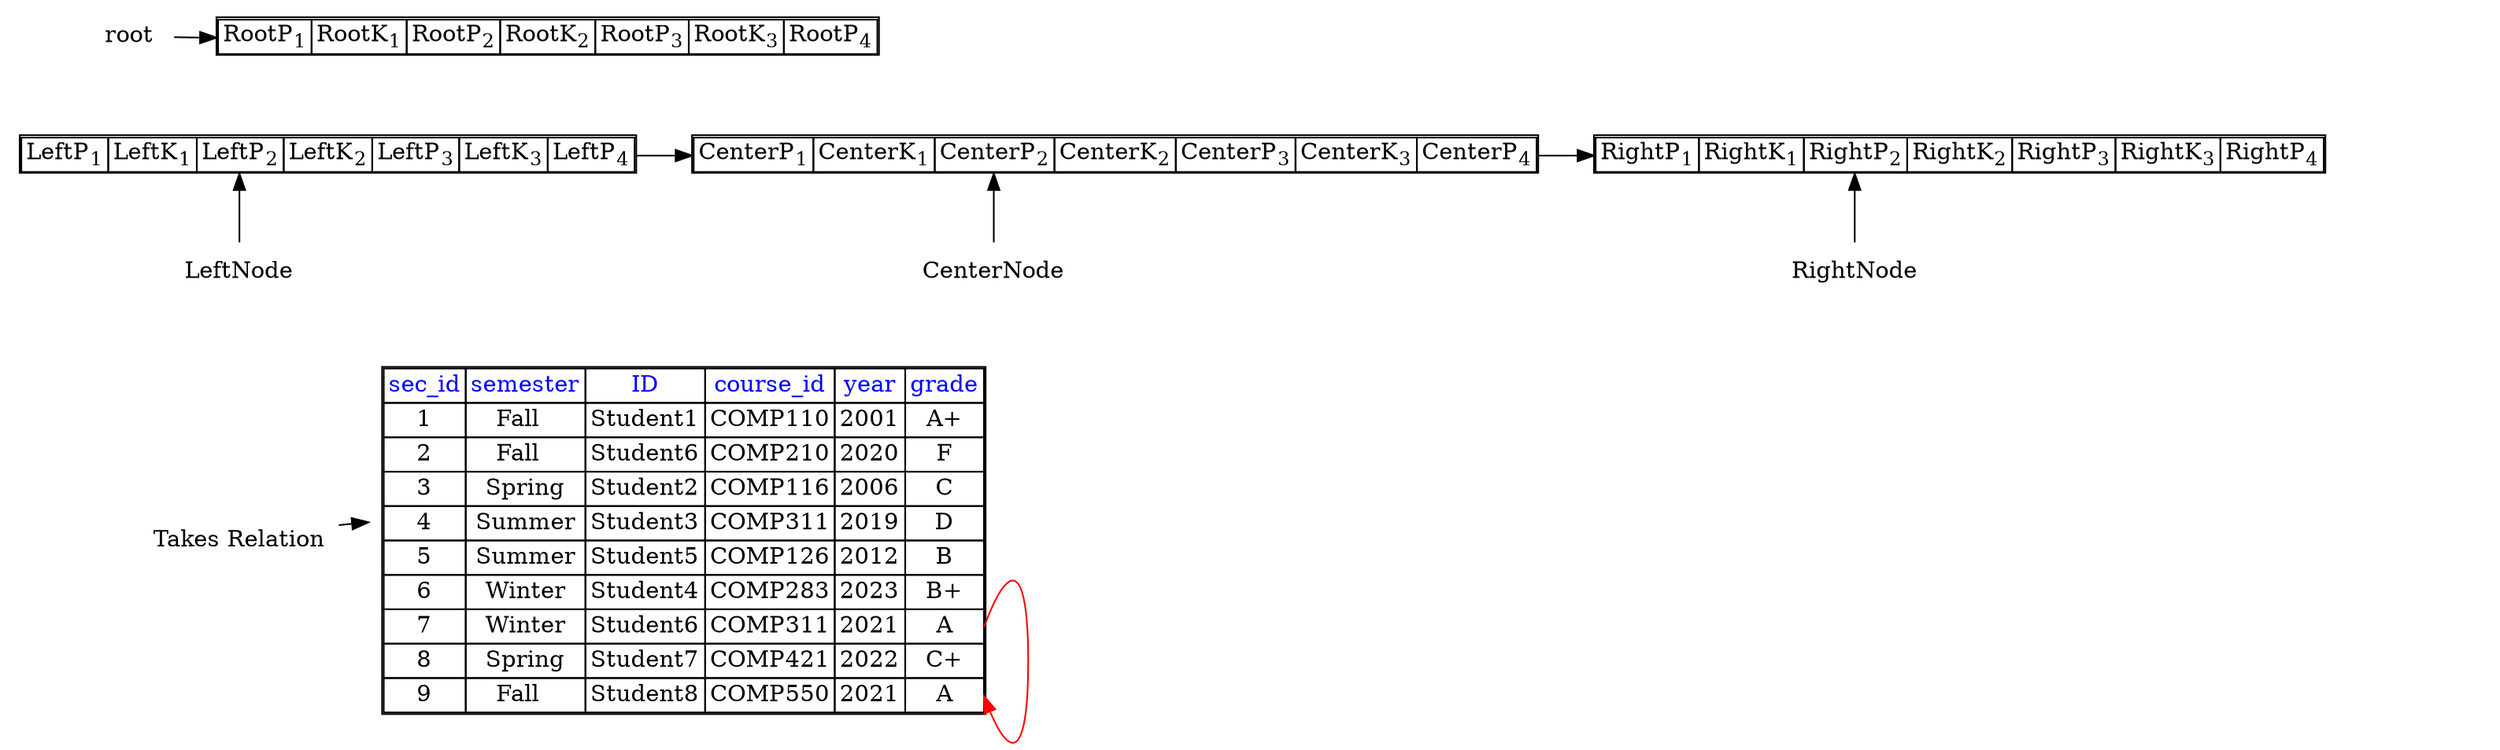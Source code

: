 digraph G
{
    splines=true 
    "root"
    [
        shape = none
        label = <<table border="1" cellborder="1" cellspacing="0">
                    <tr>
                        <td port="ptr1">RootP<sub>1</sub></td>
                        <td port="key1">RootK<sub>1</sub></td>
                        <td port="ptr2">RootP<sub>2</sub></td>
                        <td port="key2">RootK<sub>2</sub></td>
                        <td port="ptr3">RootP<sub>3</sub></td>
                        <td port="key3">RootK<sub>3</sub></td>
                        <td port="ptr4">RootP<sub>4</sub></td>
                    </tr>
                </table>>
    ]
    "leftNode"
    [
        shape = none
        label = <<table border="1" cellborder="1" cellspacing="0">
                    <tr>
                        <td port="ptr1">LeftP<sub>1</sub></td>
                        <td port="key1">LeftK<sub>1</sub></td>
                        <td port="ptr2">LeftP<sub>2</sub></td>
                        <td port="key2">LeftK<sub>2</sub></td>
                        <td port="ptr3">LeftP<sub>3</sub></td>
                        <td port="key3">LeftK<sub>3</sub></td>
                        <td port="ptr4">LeftP<sub>4</sub></td>
                    </tr>
                </table>>
    ]
    "centerNode"
    [
        shape = none
        label = <<table border="1" cellborder="1" cellspacing="0">
                    <tr>
                        <td port="ptr1">CenterP<sub>1</sub></td>
                        <td port="key1">CenterK<sub>1</sub></td>
                        <td port="ptr2">CenterP<sub>2</sub></td>
                        <td port="key2">CenterK<sub>2</sub></td>
                        <td port="ptr3">CenterP<sub>3</sub></td>
                        <td port="key3">CenterK<sub>3</sub></td>
                        <td port="ptr4">CenterP<sub>4</sub></td>
                    </tr>
                </table>>
    ]
    "rightNode"
    [
        shape = none
        label = <<table border="1" cellborder="1" cellspacing="0">
                    <tr>
                        <td port="ptr1">RightP<sub>1</sub></td>
                        <td port="key1">RightK<sub>1</sub></td>
                        <td port="ptr2">RightP<sub>2</sub></td>
                        <td port="key2">RightK<sub>2</sub></td>
                        <td port="ptr3">RightP<sub>3</sub></td>
                        <td port="key3">RightK<sub>3</sub></td>
                        <td port="ptr4">RightP<sub>4</sub></td>
                    </tr>
                </table>>
    ]
    "takes"
    [
        shape = none
        label = <<table border="1" cellborder="1" cellspacing="0">
                 <tr><td><font color="blue">sec_id</font></td>
                     <td><font color="blue">semester</font></td>
                     <td><font color="blue">ID</font></td>
                     <td><font color="blue">course_id</font></td>
                     <td><font color="blue">year</font></td>
                     <td><font color="blue">grade</font></td>
                     </tr>
                 <tr><td>1</td><td>Fall  </td><td>Student1</td><td>COMP110</td><td>2001</td><td>A+</td></tr>
                 <tr><td>2</td><td>Fall  </td><td>Student6</td><td>COMP210</td><td>2020</td><td>F</td></tr>
                 <tr><td>3</td><td>Spring</td><td>Student2</td><td>COMP116</td><td>2006</td><td>C</td></tr>
                 <tr><td>4</td><td>Summer</td><td>Student3</td><td>COMP311</td><td>2019</td><td port="4">D</td></tr>
                 <tr><td>5</td><td>Summer</td><td>Student5</td><td>COMP126</td><td>2012</td><td>B</td></tr>
                 <tr><td>6</td><td>Winter</td><td>Student4</td><td>COMP283</td><td>2023</td><td>B+</td></tr>
                 <tr><td>7</td><td>Winter</td><td>Student6</td><td>COMP311</td><td>2021</td><td port="7">A</td></tr>
                 <tr><td>8</td><td>Spring</td><td>Student7</td><td>COMP421</td><td>2022</td><td>C+</td></tr>
                 <tr><td>9</td><td>Fall  </td><td>Student8</td><td>COMP550</td><td>2021</td><td port="9">A</td></tr>
                </table>>
    ]

    [ comment="add labels" ]
    "rootLabel" [ shape = none label="root" ]
    "takesRelation" [ shape = none label="Takes Relation" ]

    [ comment="add node invisible pointers to align nodes left to right"]
    "rootLabel" -> "root":"ptr1"
    "root":"ptr1" -> "leftNode":"ptr1" [ style=invis ]

    "leftNode":"ptr4" -> "centerNode":"ptr1" [ style=invis ]
    "centerNode":"ptr4" -> "rightNode":"ptr1" [ style=invis ]

    "leftNode":"ptr1" -> "takesRelation" [style=invis ]
    "rightNode":"ptr1" -> "takes" [style=invis ]

    "takesRelation" -> "takes" [ style=invis ]

    [ comment="root node pointers
    'root':'ptr1':s -> 'leftNode':'ptr1':n
    'root':'ptr2':s -> 'centerNode':'ptr1':n
    'root':'ptr3':s -> 'rightNode':'ptr1':n
    "]

    [ comment="inner leaf node pointers"]
    "leftNode":"ptr4":e -> "centerNode":"ptr1":w
    "centerNode":"ptr4":e -> "rightNode":"ptr1":w

    [ comment="linked tuples" ]
    "takes":"7":e -> "takes":"9":e [color="red"]


    [ comment="Leaf node labels" ]
    "n10" [ shape = none label="LeftNode" ]
    "n11" [ shape = none label="CenterNode" ]
    "n12" [ shape = none label="RightNode" ]
    "n10" -> "leftNode":"ptr2" [ style=invis]
    "n10":n -> "leftNode":"ptr2":s
    "n11" -> "centerNode":"ptr2" [ style=invis]
    "n11":n -> "centerNode":"ptr2":s
    "n12" -> "rightNode":"ptr2" [ style=invis]
    "n12":n -> "rightNode":"ptr2":s

    {rank=source; level1[style=invis, share=point]; "rootLabel", "root"}
    {rank=same; level2[style=invis, share=point]; "leftNode" "centerNode" "rightNode"}
    {rank=same; level3[style=invis, share=point]; "n10" "n11" "n12"}
    {rank=same; level4[style=invis, share=point]; "takesRelation" -> "takes"}
    edge[style=invis] "rootLabel"->"leftNode"->"n10"->"takesRelation";

}
